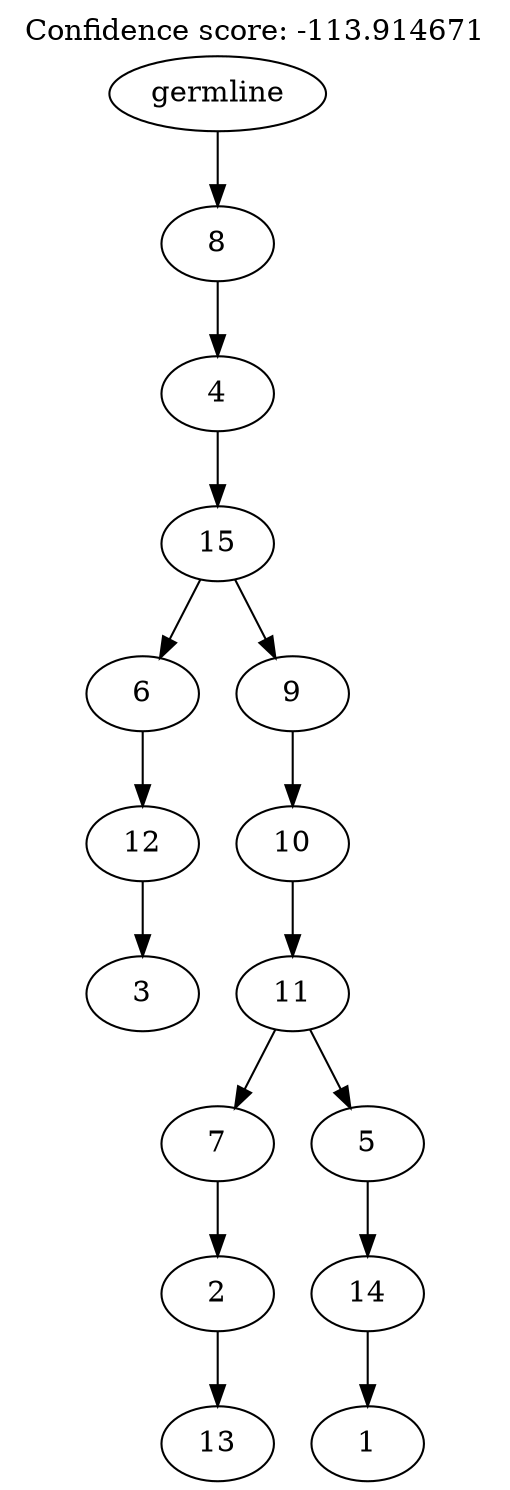 digraph g {
	"14" -> "15";
	"15" [label="3"];
	"13" -> "14";
	"14" [label="12"];
	"11" -> "12";
	"12" [label="13"];
	"10" -> "11";
	"11" [label="2"];
	"8" -> "9";
	"9" [label="1"];
	"7" -> "8";
	"8" [label="14"];
	"6" -> "7";
	"7" [label="5"];
	"6" -> "10";
	"10" [label="7"];
	"5" -> "6";
	"6" [label="11"];
	"4" -> "5";
	"5" [label="10"];
	"3" -> "4";
	"4" [label="9"];
	"3" -> "13";
	"13" [label="6"];
	"2" -> "3";
	"3" [label="15"];
	"1" -> "2";
	"2" [label="4"];
	"0" -> "1";
	"1" [label="8"];
	"0" [label="germline"];
	labelloc="t";
	label="Confidence score: -113.914671";
}
